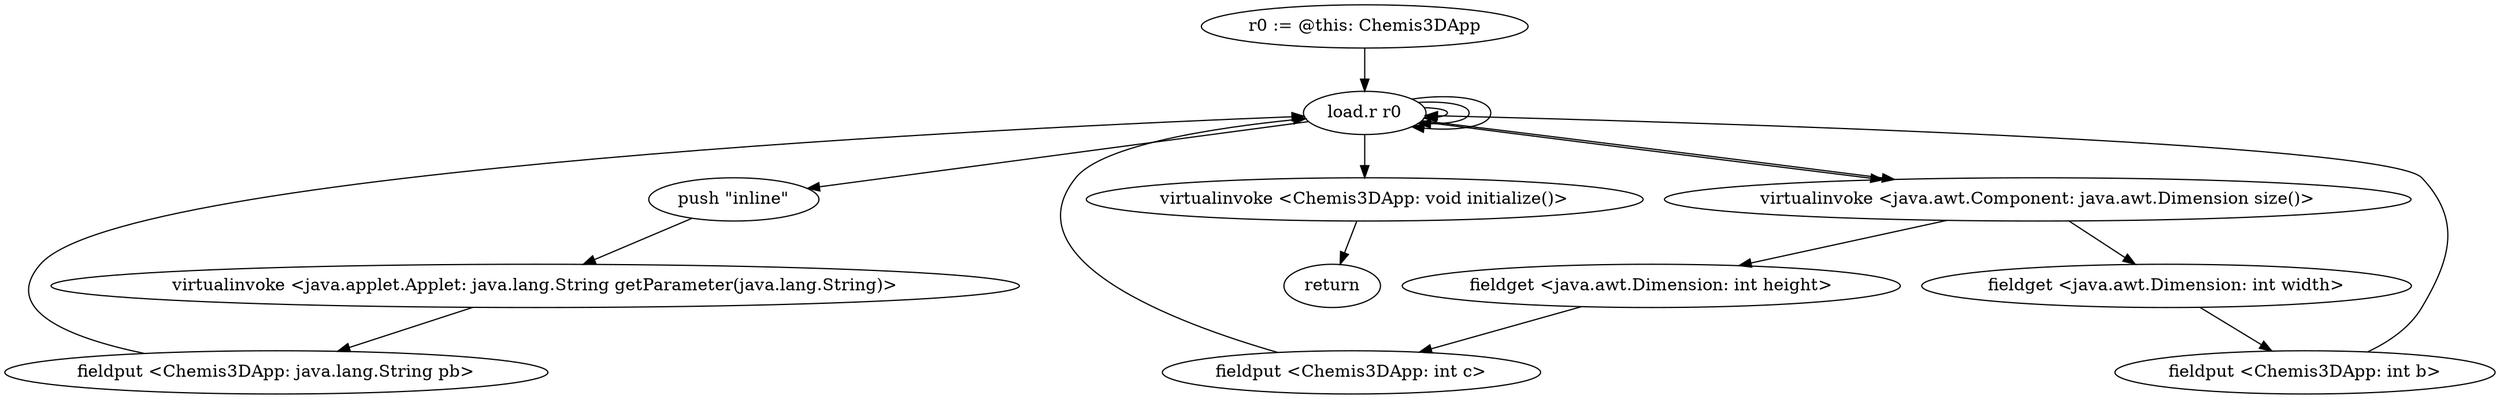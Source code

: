 digraph "" {
    "r0 := @this: Chemis3DApp"
    "load.r r0"
    "r0 := @this: Chemis3DApp"->"load.r r0";
    "load.r r0"->"load.r r0";
    "push \"inline\""
    "load.r r0"->"push \"inline\"";
    "virtualinvoke <java.applet.Applet: java.lang.String getParameter(java.lang.String)>"
    "push \"inline\""->"virtualinvoke <java.applet.Applet: java.lang.String getParameter(java.lang.String)>";
    "fieldput <Chemis3DApp: java.lang.String pb>"
    "virtualinvoke <java.applet.Applet: java.lang.String getParameter(java.lang.String)>"->"fieldput <Chemis3DApp: java.lang.String pb>";
    "fieldput <Chemis3DApp: java.lang.String pb>"->"load.r r0";
    "load.r r0"->"load.r r0";
    "virtualinvoke <java.awt.Component: java.awt.Dimension size()>"
    "load.r r0"->"virtualinvoke <java.awt.Component: java.awt.Dimension size()>";
    "fieldget <java.awt.Dimension: int width>"
    "virtualinvoke <java.awt.Component: java.awt.Dimension size()>"->"fieldget <java.awt.Dimension: int width>";
    "fieldput <Chemis3DApp: int b>"
    "fieldget <java.awt.Dimension: int width>"->"fieldput <Chemis3DApp: int b>";
    "fieldput <Chemis3DApp: int b>"->"load.r r0";
    "load.r r0"->"load.r r0";
    "load.r r0"->"virtualinvoke <java.awt.Component: java.awt.Dimension size()>";
    "fieldget <java.awt.Dimension: int height>"
    "virtualinvoke <java.awt.Component: java.awt.Dimension size()>"->"fieldget <java.awt.Dimension: int height>";
    "fieldput <Chemis3DApp: int c>"
    "fieldget <java.awt.Dimension: int height>"->"fieldput <Chemis3DApp: int c>";
    "fieldput <Chemis3DApp: int c>"->"load.r r0";
    "virtualinvoke <Chemis3DApp: void initialize()>"
    "load.r r0"->"virtualinvoke <Chemis3DApp: void initialize()>";
    "return"
    "virtualinvoke <Chemis3DApp: void initialize()>"->"return";
}
